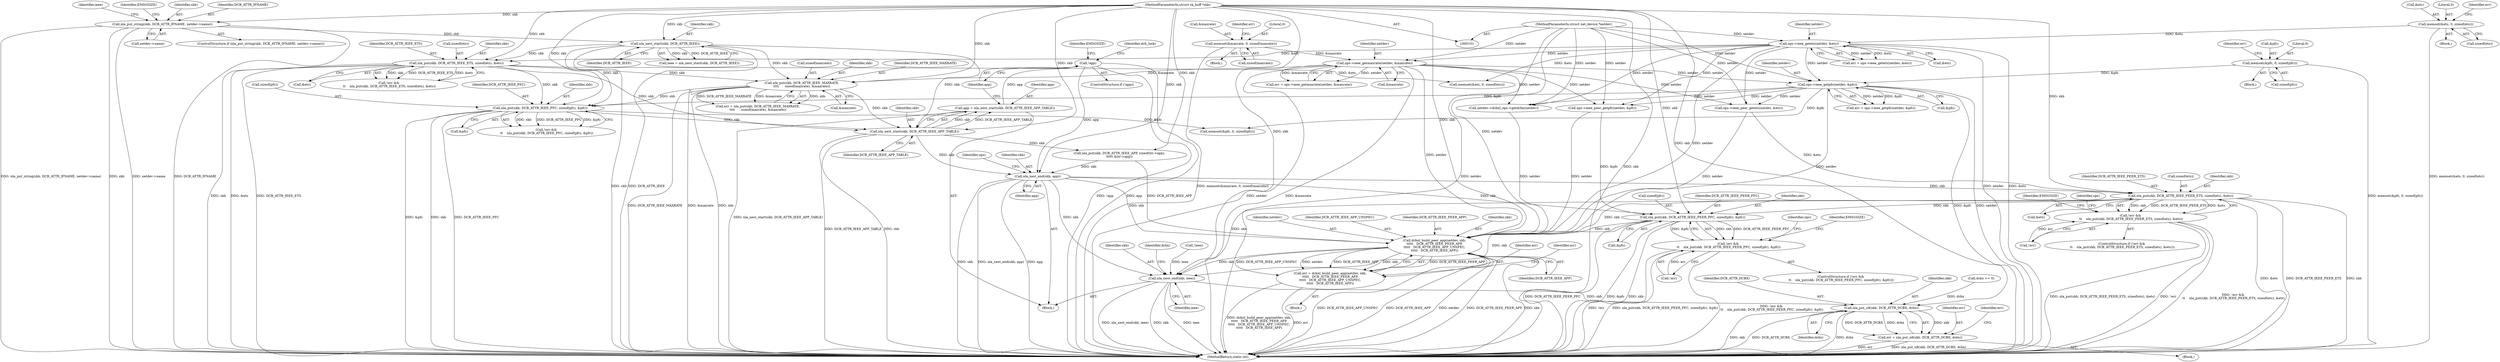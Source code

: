 digraph "0_linux_29cd8ae0e1a39e239a3a7b67da1986add1199fc0_1@pointer" {
"1000243" [label="(Call,!app)"];
"1000237" [label="(Call,app = nla_nest_start(skb, DCB_ATTR_IEEE_APP_TABLE))"];
"1000239" [label="(Call,nla_nest_start(skb, DCB_ATTR_IEEE_APP_TABLE))"];
"1000193" [label="(Call,nla_put(skb, DCB_ATTR_IEEE_MAXRATE,\n\t\t\t\t      sizeof(maxrate), &maxrate))"];
"1000159" [label="(Call,nla_put(skb, DCB_ATTR_IEEE_ETS, sizeof(ets), &ets))"];
"1000128" [label="(Call,nla_nest_start(skb, DCB_ATTR_IEEE))"];
"1000117" [label="(Call,nla_put_string(skb, DCB_ATTR_IFNAME, netdev->name))"];
"1000102" [label="(MethodParameterIn,struct sk_buff *skb)"];
"1000151" [label="(Call,ops->ieee_getets(netdev, &ets))"];
"1000103" [label="(MethodParameterIn,struct net_device *netdev)"];
"1000143" [label="(Call,memset(&ets, 0, sizeof(ets)))"];
"1000183" [label="(Call,ops->ieee_getmaxrate(netdev, &maxrate))"];
"1000175" [label="(Call,memset(&maxrate, 0, sizeof(maxrate)))"];
"1000227" [label="(Call,nla_put(skb, DCB_ATTR_IEEE_PFC, sizeof(pfc), &pfc))"];
"1000219" [label="(Call,ops->ieee_getpfc(netdev, &pfc))"];
"1000211" [label="(Call,memset(&pfc, 0, sizeof(pfc)))"];
"1000301" [label="(Call,nla_nest_end(skb, app))"];
"1000326" [label="(Call,nla_put(skb, DCB_ATTR_IEEE_PEER_ETS, sizeof(ets), &ets))"];
"1000323" [label="(Call,!err &&\n \t\t    nla_put(skb, DCB_ATTR_IEEE_PEER_ETS, sizeof(ets), &ets))"];
"1000358" [label="(Call,nla_put(skb, DCB_ATTR_IEEE_PEER_PFC, sizeof(pfc), &pfc))"];
"1000355" [label="(Call,!err &&\n \t\t    nla_put(skb, DCB_ATTR_IEEE_PEER_PFC, sizeof(pfc), &pfc))"];
"1000379" [label="(Call,dcbnl_build_peer_app(netdev, skb,\n\t\t\t\t\t   DCB_ATTR_IEEE_PEER_APP,\n\t\t\t\t\t   DCB_ATTR_IEEE_APP_UNSPEC,\n\t\t\t\t\t   DCB_ATTR_IEEE_APP))"];
"1000377" [label="(Call,err = dcbnl_build_peer_app(netdev, skb,\n\t\t\t\t\t   DCB_ATTR_IEEE_PEER_APP,\n\t\t\t\t\t   DCB_ATTR_IEEE_APP_UNSPEC,\n\t\t\t\t\t   DCB_ATTR_IEEE_APP))"];
"1000390" [label="(Call,nla_nest_end(skb, ieee))"];
"1000400" [label="(Call,nla_put_u8(skb, DCB_ATTR_DCBX, dcbx))"];
"1000398" [label="(Call,err = nla_put_u8(skb, DCB_ATTR_DCBX, dcbx))"];
"1000129" [label="(Identifier,skb)"];
"1000116" [label="(ControlStructure,if (nla_put_string(skb, DCB_ATTR_IFNAME, netdev->name)))"];
"1000376" [label="(Block,)"];
"1000118" [label="(Identifier,skb)"];
"1000198" [label="(Call,&maxrate)"];
"1000182" [label="(Identifier,err)"];
"1000402" [label="(Identifier,DCB_ATTR_DCBX)"];
"1000221" [label="(Call,&pfc)"];
"1000209" [label="(Block,)"];
"1000128" [label="(Call,nla_nest_start(skb, DCB_ATTR_IEEE))"];
"1000338" [label="(Identifier,ops)"];
"1000119" [label="(Identifier,DCB_ATTR_IFNAME)"];
"1000395" [label="(Identifier,dcbx)"];
"1000386" [label="(Identifier,err)"];
"1000195" [label="(Identifier,DCB_ATTR_IEEE_MAXRATE)"];
"1000173" [label="(Block,)"];
"1000241" [label="(Identifier,DCB_ATTR_IEEE_APP_TABLE)"];
"1000164" [label="(Call,&ets)"];
"1000120" [label="(Call,netdev->name)"];
"1000175" [label="(Call,memset(&maxrate, 0, sizeof(maxrate)))"];
"1000355" [label="(Call,!err &&\n \t\t    nla_put(skb, DCB_ATTR_IEEE_PEER_PFC, sizeof(pfc), &pfc))"];
"1000212" [label="(Call,&pfc)"];
"1000178" [label="(Literal,0)"];
"1000243" [label="(Call,!app)"];
"1000242" [label="(ControlStructure,if (!app))"];
"1000301" [label="(Call,nla_nest_end(skb, app))"];
"1000363" [label="(Call,&pfc)"];
"1000219" [label="(Call,ops->ieee_getpfc(netdev, &pfc))"];
"1000383" [label="(Identifier,DCB_ATTR_IEEE_APP_UNSPEC)"];
"1000146" [label="(Literal,0)"];
"1000390" [label="(Call,nla_nest_end(skb, ieee))"];
"1000399" [label="(Identifier,err)"];
"1000392" [label="(Identifier,ieee)"];
"1000230" [label="(Call,sizeof(pfc))"];
"1000214" [label="(Literal,0)"];
"1000306" [label="(Identifier,ops)"];
"1000160" [label="(Identifier,skb)"];
"1000382" [label="(Identifier,DCB_ATTR_IEEE_PEER_APP)"];
"1000310" [label="(Call,memset(&ets, 0, sizeof(ets)))"];
"1000143" [label="(Call,memset(&ets, 0, sizeof(ets)))"];
"1000326" [label="(Call,nla_put(skb, DCB_ATTR_IEEE_PEER_ETS, sizeof(ets), &ets))"];
"1000324" [label="(Call,!err)"];
"1000356" [label="(Call,!err)"];
"1000104" [label="(Block,)"];
"1000371" [label="(Identifier,ops)"];
"1000405" [label="(Identifier,err)"];
"1000126" [label="(Call,ieee = nla_nest_start(skb, DCB_ATTR_IEEE))"];
"1000150" [label="(Identifier,err)"];
"1000161" [label="(Identifier,DCB_ATTR_IEEE_ETS)"];
"1000229" [label="(Identifier,DCB_ATTR_IEEE_PFC)"];
"1000196" [label="(Call,sizeof(maxrate))"];
"1000379" [label="(Call,dcbnl_build_peer_app(netdev, skb,\n\t\t\t\t\t   DCB_ATTR_IEEE_PEER_APP,\n\t\t\t\t\t   DCB_ATTR_IEEE_APP_UNSPEC,\n\t\t\t\t\t   DCB_ATTR_IEEE_APP))"];
"1000179" [label="(Call,sizeof(maxrate))"];
"1000211" [label="(Call,memset(&pfc, 0, sizeof(pfc)))"];
"1000102" [label="(MethodParameterIn,struct sk_buff *skb)"];
"1000183" [label="(Call,ops->ieee_getmaxrate(netdev, &maxrate))"];
"1000250" [label="(Identifier,dcb_lock)"];
"1000318" [label="(Call,ops->ieee_peer_getets(netdev, &ets))"];
"1000218" [label="(Identifier,err)"];
"1000354" [label="(ControlStructure,if (!err &&\n \t\t    nla_put(skb, DCB_ATTR_IEEE_PEER_PFC, sizeof(pfc), &pfc)))"];
"1000227" [label="(Call,nla_put(skb, DCB_ATTR_IEEE_PFC, sizeof(pfc), &pfc))"];
"1000302" [label="(Identifier,skb)"];
"1000162" [label="(Call,sizeof(ets))"];
"1000263" [label="(Call,nla_put(skb, DCB_ATTR_IEEE_APP, sizeof(itr->app),\n\t\t\t\t\t &itr->app))"];
"1000127" [label="(Identifier,ieee)"];
"1000151" [label="(Call,ops->ieee_getets(netdev, &ets))"];
"1000403" [label="(Identifier,dcbx)"];
"1000185" [label="(Call,&maxrate)"];
"1000401" [label="(Identifier,skb)"];
"1000220" [label="(Identifier,netdev)"];
"1000224" [label="(Call,!err &&\n \t\t    nla_put(skb, DCB_ATTR_IEEE_PFC, sizeof(pfc), &pfc))"];
"1000397" [label="(Block,)"];
"1000228" [label="(Identifier,skb)"];
"1000239" [label="(Call,nla_nest_start(skb, DCB_ATTR_IEEE_APP_TABLE))"];
"1000176" [label="(Call,&maxrate)"];
"1000411" [label="(MethodReturn,static int)"];
"1000378" [label="(Identifier,err)"];
"1000359" [label="(Identifier,skb)"];
"1000184" [label="(Identifier,netdev)"];
"1000130" [label="(Identifier,DCB_ATTR_IEEE)"];
"1000125" [label="(Identifier,EMSGSIZE)"];
"1000331" [label="(Call,&ets)"];
"1000191" [label="(Call,err = nla_put(skb, DCB_ATTR_IEEE_MAXRATE,\n\t\t\t\t      sizeof(maxrate), &maxrate))"];
"1000103" [label="(MethodParameterIn,struct net_device *netdev)"];
"1000335" [label="(Identifier,EMSGSIZE)"];
"1000381" [label="(Identifier,skb)"];
"1000380" [label="(Identifier,netdev)"];
"1000367" [label="(Identifier,EMSGSIZE)"];
"1000291" [label="(Call,netdev->dcbnl_ops->getdcbx(netdev))"];
"1000329" [label="(Call,sizeof(ets))"];
"1000181" [label="(Call,err = ops->ieee_getmaxrate(netdev, &maxrate))"];
"1000240" [label="(Identifier,skb)"];
"1000394" [label="(Call,dcbx >= 0)"];
"1000358" [label="(Call,nla_put(skb, DCB_ATTR_IEEE_PEER_PFC, sizeof(pfc), &pfc))"];
"1000303" [label="(Identifier,app)"];
"1000350" [label="(Call,ops->ieee_peer_getpfc(netdev, &pfc))"];
"1000342" [label="(Call,memset(&pfc, 0, sizeof(pfc)))"];
"1000217" [label="(Call,err = ops->ieee_getpfc(netdev, &pfc))"];
"1000149" [label="(Call,err = ops->ieee_getets(netdev, &ets))"];
"1000322" [label="(ControlStructure,if (!err &&\n \t\t    nla_put(skb, DCB_ATTR_IEEE_PEER_ETS, sizeof(ets), &ets)))"];
"1000194" [label="(Identifier,skb)"];
"1000153" [label="(Call,&ets)"];
"1000152" [label="(Identifier,netdev)"];
"1000327" [label="(Identifier,skb)"];
"1000132" [label="(Call,!ieee)"];
"1000141" [label="(Block,)"];
"1000193" [label="(Call,nla_put(skb, DCB_ATTR_IEEE_MAXRATE,\n\t\t\t\t      sizeof(maxrate), &maxrate))"];
"1000117" [label="(Call,nla_put_string(skb, DCB_ATTR_IFNAME, netdev->name))"];
"1000361" [label="(Call,sizeof(pfc))"];
"1000377" [label="(Call,err = dcbnl_build_peer_app(netdev, skb,\n\t\t\t\t\t   DCB_ATTR_IEEE_PEER_APP,\n\t\t\t\t\t   DCB_ATTR_IEEE_APP_UNSPEC,\n\t\t\t\t\t   DCB_ATTR_IEEE_APP))"];
"1000156" [label="(Call,!err &&\n \t\t    nla_put(skb, DCB_ATTR_IEEE_ETS, sizeof(ets), &ets))"];
"1000244" [label="(Identifier,app)"];
"1000391" [label="(Identifier,skb)"];
"1000159" [label="(Call,nla_put(skb, DCB_ATTR_IEEE_ETS, sizeof(ets), &ets))"];
"1000247" [label="(Identifier,EMSGSIZE)"];
"1000328" [label="(Identifier,DCB_ATTR_IEEE_PEER_ETS)"];
"1000323" [label="(Call,!err &&\n \t\t    nla_put(skb, DCB_ATTR_IEEE_PEER_ETS, sizeof(ets), &ets))"];
"1000238" [label="(Identifier,app)"];
"1000232" [label="(Call,&pfc)"];
"1000237" [label="(Call,app = nla_nest_start(skb, DCB_ATTR_IEEE_APP_TABLE))"];
"1000360" [label="(Identifier,DCB_ATTR_IEEE_PEER_PFC)"];
"1000144" [label="(Call,&ets)"];
"1000384" [label="(Identifier,DCB_ATTR_IEEE_APP)"];
"1000398" [label="(Call,err = nla_put_u8(skb, DCB_ATTR_DCBX, dcbx))"];
"1000215" [label="(Call,sizeof(pfc))"];
"1000147" [label="(Call,sizeof(ets))"];
"1000400" [label="(Call,nla_put_u8(skb, DCB_ATTR_DCBX, dcbx))"];
"1000243" -> "1000242"  [label="AST: "];
"1000243" -> "1000244"  [label="CFG: "];
"1000244" -> "1000243"  [label="AST: "];
"1000247" -> "1000243"  [label="CFG: "];
"1000250" -> "1000243"  [label="CFG: "];
"1000243" -> "1000411"  [label="DDG: app"];
"1000243" -> "1000411"  [label="DDG: !app"];
"1000237" -> "1000243"  [label="DDG: app"];
"1000243" -> "1000301"  [label="DDG: app"];
"1000237" -> "1000104"  [label="AST: "];
"1000237" -> "1000239"  [label="CFG: "];
"1000238" -> "1000237"  [label="AST: "];
"1000239" -> "1000237"  [label="AST: "];
"1000244" -> "1000237"  [label="CFG: "];
"1000237" -> "1000411"  [label="DDG: nla_nest_start(skb, DCB_ATTR_IEEE_APP_TABLE)"];
"1000239" -> "1000237"  [label="DDG: skb"];
"1000239" -> "1000237"  [label="DDG: DCB_ATTR_IEEE_APP_TABLE"];
"1000239" -> "1000241"  [label="CFG: "];
"1000240" -> "1000239"  [label="AST: "];
"1000241" -> "1000239"  [label="AST: "];
"1000239" -> "1000411"  [label="DDG: skb"];
"1000239" -> "1000411"  [label="DDG: DCB_ATTR_IEEE_APP_TABLE"];
"1000193" -> "1000239"  [label="DDG: skb"];
"1000128" -> "1000239"  [label="DDG: skb"];
"1000159" -> "1000239"  [label="DDG: skb"];
"1000227" -> "1000239"  [label="DDG: skb"];
"1000102" -> "1000239"  [label="DDG: skb"];
"1000239" -> "1000263"  [label="DDG: skb"];
"1000239" -> "1000301"  [label="DDG: skb"];
"1000193" -> "1000191"  [label="AST: "];
"1000193" -> "1000198"  [label="CFG: "];
"1000194" -> "1000193"  [label="AST: "];
"1000195" -> "1000193"  [label="AST: "];
"1000196" -> "1000193"  [label="AST: "];
"1000198" -> "1000193"  [label="AST: "];
"1000191" -> "1000193"  [label="CFG: "];
"1000193" -> "1000411"  [label="DDG: skb"];
"1000193" -> "1000411"  [label="DDG: DCB_ATTR_IEEE_MAXRATE"];
"1000193" -> "1000411"  [label="DDG: &maxrate"];
"1000193" -> "1000191"  [label="DDG: skb"];
"1000193" -> "1000191"  [label="DDG: DCB_ATTR_IEEE_MAXRATE"];
"1000193" -> "1000191"  [label="DDG: &maxrate"];
"1000159" -> "1000193"  [label="DDG: skb"];
"1000128" -> "1000193"  [label="DDG: skb"];
"1000102" -> "1000193"  [label="DDG: skb"];
"1000183" -> "1000193"  [label="DDG: &maxrate"];
"1000193" -> "1000227"  [label="DDG: skb"];
"1000159" -> "1000156"  [label="AST: "];
"1000159" -> "1000164"  [label="CFG: "];
"1000160" -> "1000159"  [label="AST: "];
"1000161" -> "1000159"  [label="AST: "];
"1000162" -> "1000159"  [label="AST: "];
"1000164" -> "1000159"  [label="AST: "];
"1000156" -> "1000159"  [label="CFG: "];
"1000159" -> "1000411"  [label="DDG: &ets"];
"1000159" -> "1000411"  [label="DDG: skb"];
"1000159" -> "1000411"  [label="DDG: DCB_ATTR_IEEE_ETS"];
"1000159" -> "1000156"  [label="DDG: skb"];
"1000159" -> "1000156"  [label="DDG: DCB_ATTR_IEEE_ETS"];
"1000159" -> "1000156"  [label="DDG: &ets"];
"1000128" -> "1000159"  [label="DDG: skb"];
"1000102" -> "1000159"  [label="DDG: skb"];
"1000151" -> "1000159"  [label="DDG: &ets"];
"1000159" -> "1000227"  [label="DDG: skb"];
"1000159" -> "1000310"  [label="DDG: &ets"];
"1000128" -> "1000126"  [label="AST: "];
"1000128" -> "1000130"  [label="CFG: "];
"1000129" -> "1000128"  [label="AST: "];
"1000130" -> "1000128"  [label="AST: "];
"1000126" -> "1000128"  [label="CFG: "];
"1000128" -> "1000411"  [label="DDG: DCB_ATTR_IEEE"];
"1000128" -> "1000411"  [label="DDG: skb"];
"1000128" -> "1000126"  [label="DDG: skb"];
"1000128" -> "1000126"  [label="DDG: DCB_ATTR_IEEE"];
"1000117" -> "1000128"  [label="DDG: skb"];
"1000102" -> "1000128"  [label="DDG: skb"];
"1000128" -> "1000227"  [label="DDG: skb"];
"1000117" -> "1000116"  [label="AST: "];
"1000117" -> "1000120"  [label="CFG: "];
"1000118" -> "1000117"  [label="AST: "];
"1000119" -> "1000117"  [label="AST: "];
"1000120" -> "1000117"  [label="AST: "];
"1000125" -> "1000117"  [label="CFG: "];
"1000127" -> "1000117"  [label="CFG: "];
"1000117" -> "1000411"  [label="DDG: nla_put_string(skb, DCB_ATTR_IFNAME, netdev->name)"];
"1000117" -> "1000411"  [label="DDG: skb"];
"1000117" -> "1000411"  [label="DDG: netdev->name"];
"1000117" -> "1000411"  [label="DDG: DCB_ATTR_IFNAME"];
"1000102" -> "1000117"  [label="DDG: skb"];
"1000102" -> "1000101"  [label="AST: "];
"1000102" -> "1000411"  [label="DDG: skb"];
"1000102" -> "1000227"  [label="DDG: skb"];
"1000102" -> "1000263"  [label="DDG: skb"];
"1000102" -> "1000301"  [label="DDG: skb"];
"1000102" -> "1000326"  [label="DDG: skb"];
"1000102" -> "1000358"  [label="DDG: skb"];
"1000102" -> "1000379"  [label="DDG: skb"];
"1000102" -> "1000390"  [label="DDG: skb"];
"1000102" -> "1000400"  [label="DDG: skb"];
"1000151" -> "1000149"  [label="AST: "];
"1000151" -> "1000153"  [label="CFG: "];
"1000152" -> "1000151"  [label="AST: "];
"1000153" -> "1000151"  [label="AST: "];
"1000149" -> "1000151"  [label="CFG: "];
"1000151" -> "1000411"  [label="DDG: netdev"];
"1000151" -> "1000411"  [label="DDG: &ets"];
"1000151" -> "1000149"  [label="DDG: netdev"];
"1000151" -> "1000149"  [label="DDG: &ets"];
"1000103" -> "1000151"  [label="DDG: netdev"];
"1000143" -> "1000151"  [label="DDG: &ets"];
"1000151" -> "1000183"  [label="DDG: netdev"];
"1000151" -> "1000219"  [label="DDG: netdev"];
"1000151" -> "1000291"  [label="DDG: netdev"];
"1000151" -> "1000310"  [label="DDG: &ets"];
"1000151" -> "1000318"  [label="DDG: netdev"];
"1000151" -> "1000350"  [label="DDG: netdev"];
"1000151" -> "1000379"  [label="DDG: netdev"];
"1000103" -> "1000101"  [label="AST: "];
"1000103" -> "1000411"  [label="DDG: netdev"];
"1000103" -> "1000183"  [label="DDG: netdev"];
"1000103" -> "1000219"  [label="DDG: netdev"];
"1000103" -> "1000291"  [label="DDG: netdev"];
"1000103" -> "1000318"  [label="DDG: netdev"];
"1000103" -> "1000350"  [label="DDG: netdev"];
"1000103" -> "1000379"  [label="DDG: netdev"];
"1000143" -> "1000141"  [label="AST: "];
"1000143" -> "1000147"  [label="CFG: "];
"1000144" -> "1000143"  [label="AST: "];
"1000146" -> "1000143"  [label="AST: "];
"1000147" -> "1000143"  [label="AST: "];
"1000150" -> "1000143"  [label="CFG: "];
"1000143" -> "1000411"  [label="DDG: memset(&ets, 0, sizeof(ets))"];
"1000183" -> "1000181"  [label="AST: "];
"1000183" -> "1000185"  [label="CFG: "];
"1000184" -> "1000183"  [label="AST: "];
"1000185" -> "1000183"  [label="AST: "];
"1000181" -> "1000183"  [label="CFG: "];
"1000183" -> "1000411"  [label="DDG: &maxrate"];
"1000183" -> "1000411"  [label="DDG: netdev"];
"1000183" -> "1000181"  [label="DDG: netdev"];
"1000183" -> "1000181"  [label="DDG: &maxrate"];
"1000175" -> "1000183"  [label="DDG: &maxrate"];
"1000183" -> "1000219"  [label="DDG: netdev"];
"1000183" -> "1000291"  [label="DDG: netdev"];
"1000183" -> "1000318"  [label="DDG: netdev"];
"1000183" -> "1000350"  [label="DDG: netdev"];
"1000183" -> "1000379"  [label="DDG: netdev"];
"1000175" -> "1000173"  [label="AST: "];
"1000175" -> "1000179"  [label="CFG: "];
"1000176" -> "1000175"  [label="AST: "];
"1000178" -> "1000175"  [label="AST: "];
"1000179" -> "1000175"  [label="AST: "];
"1000182" -> "1000175"  [label="CFG: "];
"1000175" -> "1000411"  [label="DDG: memset(&maxrate, 0, sizeof(maxrate))"];
"1000227" -> "1000224"  [label="AST: "];
"1000227" -> "1000232"  [label="CFG: "];
"1000228" -> "1000227"  [label="AST: "];
"1000229" -> "1000227"  [label="AST: "];
"1000230" -> "1000227"  [label="AST: "];
"1000232" -> "1000227"  [label="AST: "];
"1000224" -> "1000227"  [label="CFG: "];
"1000227" -> "1000411"  [label="DDG: skb"];
"1000227" -> "1000411"  [label="DDG: DCB_ATTR_IEEE_PFC"];
"1000227" -> "1000411"  [label="DDG: &pfc"];
"1000227" -> "1000224"  [label="DDG: skb"];
"1000227" -> "1000224"  [label="DDG: DCB_ATTR_IEEE_PFC"];
"1000227" -> "1000224"  [label="DDG: &pfc"];
"1000219" -> "1000227"  [label="DDG: &pfc"];
"1000227" -> "1000342"  [label="DDG: &pfc"];
"1000219" -> "1000217"  [label="AST: "];
"1000219" -> "1000221"  [label="CFG: "];
"1000220" -> "1000219"  [label="AST: "];
"1000221" -> "1000219"  [label="AST: "];
"1000217" -> "1000219"  [label="CFG: "];
"1000219" -> "1000411"  [label="DDG: &pfc"];
"1000219" -> "1000411"  [label="DDG: netdev"];
"1000219" -> "1000217"  [label="DDG: netdev"];
"1000219" -> "1000217"  [label="DDG: &pfc"];
"1000211" -> "1000219"  [label="DDG: &pfc"];
"1000219" -> "1000291"  [label="DDG: netdev"];
"1000219" -> "1000318"  [label="DDG: netdev"];
"1000219" -> "1000342"  [label="DDG: &pfc"];
"1000219" -> "1000350"  [label="DDG: netdev"];
"1000219" -> "1000379"  [label="DDG: netdev"];
"1000211" -> "1000209"  [label="AST: "];
"1000211" -> "1000215"  [label="CFG: "];
"1000212" -> "1000211"  [label="AST: "];
"1000214" -> "1000211"  [label="AST: "];
"1000215" -> "1000211"  [label="AST: "];
"1000218" -> "1000211"  [label="CFG: "];
"1000211" -> "1000411"  [label="DDG: memset(&pfc, 0, sizeof(pfc))"];
"1000301" -> "1000104"  [label="AST: "];
"1000301" -> "1000303"  [label="CFG: "];
"1000302" -> "1000301"  [label="AST: "];
"1000303" -> "1000301"  [label="AST: "];
"1000306" -> "1000301"  [label="CFG: "];
"1000301" -> "1000411"  [label="DDG: app"];
"1000301" -> "1000411"  [label="DDG: nla_nest_end(skb, app)"];
"1000301" -> "1000411"  [label="DDG: skb"];
"1000263" -> "1000301"  [label="DDG: skb"];
"1000301" -> "1000326"  [label="DDG: skb"];
"1000301" -> "1000358"  [label="DDG: skb"];
"1000301" -> "1000379"  [label="DDG: skb"];
"1000301" -> "1000390"  [label="DDG: skb"];
"1000326" -> "1000323"  [label="AST: "];
"1000326" -> "1000331"  [label="CFG: "];
"1000327" -> "1000326"  [label="AST: "];
"1000328" -> "1000326"  [label="AST: "];
"1000329" -> "1000326"  [label="AST: "];
"1000331" -> "1000326"  [label="AST: "];
"1000323" -> "1000326"  [label="CFG: "];
"1000326" -> "1000411"  [label="DDG: &ets"];
"1000326" -> "1000411"  [label="DDG: DCB_ATTR_IEEE_PEER_ETS"];
"1000326" -> "1000411"  [label="DDG: skb"];
"1000326" -> "1000323"  [label="DDG: skb"];
"1000326" -> "1000323"  [label="DDG: DCB_ATTR_IEEE_PEER_ETS"];
"1000326" -> "1000323"  [label="DDG: &ets"];
"1000318" -> "1000326"  [label="DDG: &ets"];
"1000326" -> "1000358"  [label="DDG: skb"];
"1000326" -> "1000379"  [label="DDG: skb"];
"1000326" -> "1000390"  [label="DDG: skb"];
"1000323" -> "1000322"  [label="AST: "];
"1000323" -> "1000324"  [label="CFG: "];
"1000324" -> "1000323"  [label="AST: "];
"1000335" -> "1000323"  [label="CFG: "];
"1000338" -> "1000323"  [label="CFG: "];
"1000323" -> "1000411"  [label="DDG: nla_put(skb, DCB_ATTR_IEEE_PEER_ETS, sizeof(ets), &ets)"];
"1000323" -> "1000411"  [label="DDG: !err"];
"1000323" -> "1000411"  [label="DDG: !err &&\n \t\t    nla_put(skb, DCB_ATTR_IEEE_PEER_ETS, sizeof(ets), &ets)"];
"1000324" -> "1000323"  [label="DDG: err"];
"1000358" -> "1000355"  [label="AST: "];
"1000358" -> "1000363"  [label="CFG: "];
"1000359" -> "1000358"  [label="AST: "];
"1000360" -> "1000358"  [label="AST: "];
"1000361" -> "1000358"  [label="AST: "];
"1000363" -> "1000358"  [label="AST: "];
"1000355" -> "1000358"  [label="CFG: "];
"1000358" -> "1000411"  [label="DDG: DCB_ATTR_IEEE_PEER_PFC"];
"1000358" -> "1000411"  [label="DDG: &pfc"];
"1000358" -> "1000411"  [label="DDG: skb"];
"1000358" -> "1000355"  [label="DDG: skb"];
"1000358" -> "1000355"  [label="DDG: DCB_ATTR_IEEE_PEER_PFC"];
"1000358" -> "1000355"  [label="DDG: &pfc"];
"1000350" -> "1000358"  [label="DDG: &pfc"];
"1000358" -> "1000379"  [label="DDG: skb"];
"1000358" -> "1000390"  [label="DDG: skb"];
"1000355" -> "1000354"  [label="AST: "];
"1000355" -> "1000356"  [label="CFG: "];
"1000356" -> "1000355"  [label="AST: "];
"1000367" -> "1000355"  [label="CFG: "];
"1000371" -> "1000355"  [label="CFG: "];
"1000355" -> "1000411"  [label="DDG: !err"];
"1000355" -> "1000411"  [label="DDG: nla_put(skb, DCB_ATTR_IEEE_PEER_PFC, sizeof(pfc), &pfc)"];
"1000355" -> "1000411"  [label="DDG: !err &&\n \t\t    nla_put(skb, DCB_ATTR_IEEE_PEER_PFC, sizeof(pfc), &pfc)"];
"1000356" -> "1000355"  [label="DDG: err"];
"1000379" -> "1000377"  [label="AST: "];
"1000379" -> "1000384"  [label="CFG: "];
"1000380" -> "1000379"  [label="AST: "];
"1000381" -> "1000379"  [label="AST: "];
"1000382" -> "1000379"  [label="AST: "];
"1000383" -> "1000379"  [label="AST: "];
"1000384" -> "1000379"  [label="AST: "];
"1000377" -> "1000379"  [label="CFG: "];
"1000379" -> "1000411"  [label="DDG: DCB_ATTR_IEEE_APP_UNSPEC"];
"1000379" -> "1000411"  [label="DDG: DCB_ATTR_IEEE_APP"];
"1000379" -> "1000411"  [label="DDG: netdev"];
"1000379" -> "1000411"  [label="DDG: DCB_ATTR_IEEE_PEER_APP"];
"1000379" -> "1000411"  [label="DDG: skb"];
"1000379" -> "1000377"  [label="DDG: DCB_ATTR_IEEE_PEER_APP"];
"1000379" -> "1000377"  [label="DDG: DCB_ATTR_IEEE_APP_UNSPEC"];
"1000379" -> "1000377"  [label="DDG: netdev"];
"1000379" -> "1000377"  [label="DDG: DCB_ATTR_IEEE_APP"];
"1000379" -> "1000377"  [label="DDG: skb"];
"1000291" -> "1000379"  [label="DDG: netdev"];
"1000350" -> "1000379"  [label="DDG: netdev"];
"1000318" -> "1000379"  [label="DDG: netdev"];
"1000263" -> "1000379"  [label="DDG: DCB_ATTR_IEEE_APP"];
"1000379" -> "1000390"  [label="DDG: skb"];
"1000377" -> "1000376"  [label="AST: "];
"1000378" -> "1000377"  [label="AST: "];
"1000386" -> "1000377"  [label="CFG: "];
"1000377" -> "1000411"  [label="DDG: dcbnl_build_peer_app(netdev, skb,\n\t\t\t\t\t   DCB_ATTR_IEEE_PEER_APP,\n\t\t\t\t\t   DCB_ATTR_IEEE_APP_UNSPEC,\n\t\t\t\t\t   DCB_ATTR_IEEE_APP)"];
"1000377" -> "1000411"  [label="DDG: err"];
"1000390" -> "1000104"  [label="AST: "];
"1000390" -> "1000392"  [label="CFG: "];
"1000391" -> "1000390"  [label="AST: "];
"1000392" -> "1000390"  [label="AST: "];
"1000395" -> "1000390"  [label="CFG: "];
"1000390" -> "1000411"  [label="DDG: ieee"];
"1000390" -> "1000411"  [label="DDG: nla_nest_end(skb, ieee)"];
"1000390" -> "1000411"  [label="DDG: skb"];
"1000132" -> "1000390"  [label="DDG: ieee"];
"1000390" -> "1000400"  [label="DDG: skb"];
"1000400" -> "1000398"  [label="AST: "];
"1000400" -> "1000403"  [label="CFG: "];
"1000401" -> "1000400"  [label="AST: "];
"1000402" -> "1000400"  [label="AST: "];
"1000403" -> "1000400"  [label="AST: "];
"1000398" -> "1000400"  [label="CFG: "];
"1000400" -> "1000411"  [label="DDG: skb"];
"1000400" -> "1000411"  [label="DDG: DCB_ATTR_DCBX"];
"1000400" -> "1000411"  [label="DDG: dcbx"];
"1000400" -> "1000398"  [label="DDG: skb"];
"1000400" -> "1000398"  [label="DDG: DCB_ATTR_DCBX"];
"1000400" -> "1000398"  [label="DDG: dcbx"];
"1000394" -> "1000400"  [label="DDG: dcbx"];
"1000398" -> "1000397"  [label="AST: "];
"1000399" -> "1000398"  [label="AST: "];
"1000405" -> "1000398"  [label="CFG: "];
"1000398" -> "1000411"  [label="DDG: nla_put_u8(skb, DCB_ATTR_DCBX, dcbx)"];
"1000398" -> "1000411"  [label="DDG: err"];
}
